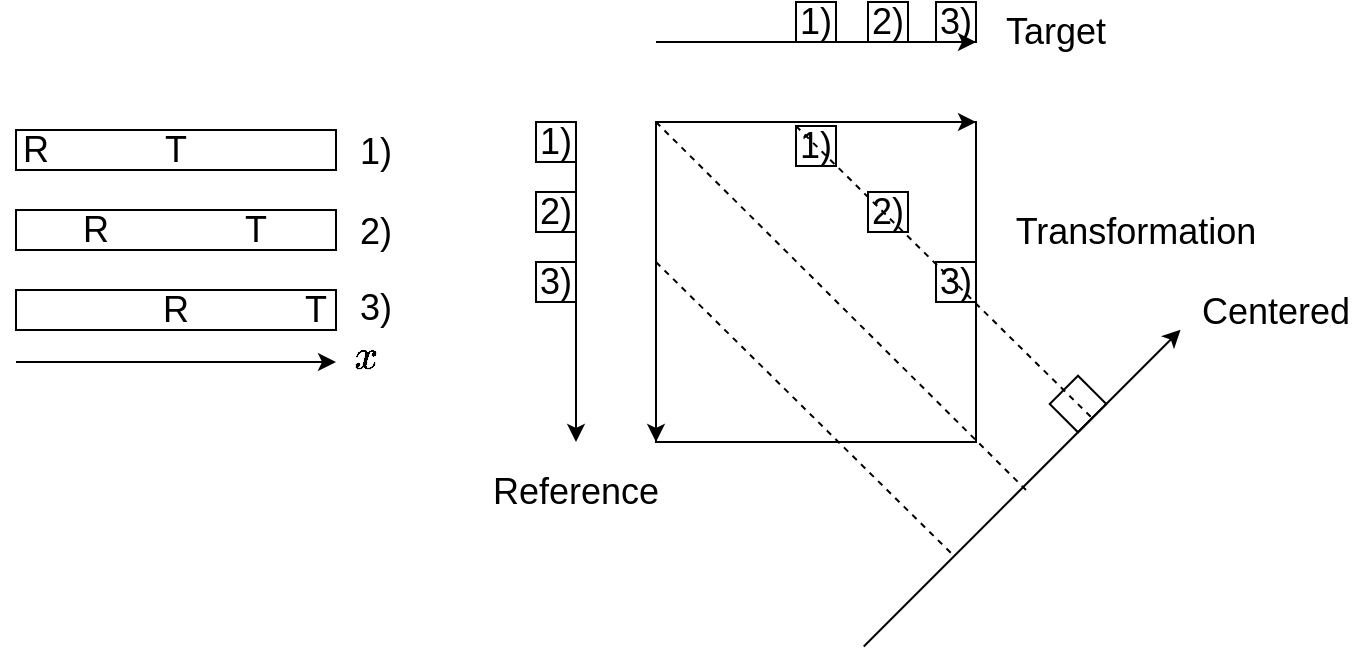 <mxfile version="16.0.0" type="device"><diagram id="GGzFhUWGzzKELzRQV7Ub" name="Page-1"><mxGraphModel dx="1497" dy="804" grid="1" gridSize="10" guides="1" tooltips="1" connect="1" arrows="1" fold="1" page="1" pageScale="1" pageWidth="850" pageHeight="1100" math="1" shadow="0"><root><mxCell id="0"/><mxCell id="1" parent="0"/><mxCell id="Y_-iyuMS4SkIcm44mV3H-34" value="" style="rounded=0;whiteSpace=wrap;html=1;" vertex="1" parent="1"><mxGeometry x="40" y="164" width="160" height="20" as="geometry"/></mxCell><mxCell id="Y_-iyuMS4SkIcm44mV3H-35" value="&lt;font style=&quot;font-size: 18px&quot;&gt;T&lt;/font&gt;" style="text;html=1;strokeColor=none;fillColor=none;align=center;verticalAlign=middle;whiteSpace=wrap;rounded=0;" vertex="1" parent="1"><mxGeometry x="180" y="164" width="20" height="20" as="geometry"/></mxCell><mxCell id="Y_-iyuMS4SkIcm44mV3H-36" value="&lt;font style=&quot;font-size: 18px&quot;&gt;R&lt;/font&gt;" style="text;html=1;strokeColor=none;fillColor=none;align=center;verticalAlign=middle;whiteSpace=wrap;rounded=0;" vertex="1" parent="1"><mxGeometry x="110" y="164" width="20" height="20" as="geometry"/></mxCell><mxCell id="Y_-iyuMS4SkIcm44mV3H-37" value="" style="rounded=0;whiteSpace=wrap;html=1;" vertex="1" parent="1"><mxGeometry x="40" y="84" width="160" height="20" as="geometry"/></mxCell><mxCell id="Y_-iyuMS4SkIcm44mV3H-38" value="&lt;font style=&quot;font-size: 18px&quot;&gt;T&lt;/font&gt;" style="text;html=1;strokeColor=none;fillColor=none;align=center;verticalAlign=middle;whiteSpace=wrap;rounded=0;" vertex="1" parent="1"><mxGeometry x="110" y="84" width="20" height="20" as="geometry"/></mxCell><mxCell id="Y_-iyuMS4SkIcm44mV3H-39" value="&lt;font style=&quot;font-size: 18px&quot;&gt;R&lt;/font&gt;" style="text;html=1;strokeColor=none;fillColor=none;align=center;verticalAlign=middle;whiteSpace=wrap;rounded=0;" vertex="1" parent="1"><mxGeometry x="40" y="84" width="20" height="20" as="geometry"/></mxCell><mxCell id="Y_-iyuMS4SkIcm44mV3H-40" value="" style="whiteSpace=wrap;html=1;aspect=fixed;fontSize=18;" vertex="1" parent="1"><mxGeometry x="360" y="80" width="160" height="160" as="geometry"/></mxCell><mxCell id="Y_-iyuMS4SkIcm44mV3H-44" value="" style="endArrow=classic;html=1;rounded=0;fontSize=18;exitX=0;exitY=1;exitDx=0;exitDy=0;" edge="1" parent="1"><mxGeometry width="50" height="50" relative="1" as="geometry"><mxPoint x="360.0" y="40" as="sourcePoint"/><mxPoint x="520" y="40" as="targetPoint"/></mxGeometry></mxCell><mxCell id="Y_-iyuMS4SkIcm44mV3H-45" value="" style="endArrow=classic;html=1;rounded=0;fontSize=18;" edge="1" parent="1"><mxGeometry width="50" height="50" relative="1" as="geometry"><mxPoint x="320" y="80" as="sourcePoint"/><mxPoint x="320" y="240" as="targetPoint"/></mxGeometry></mxCell><mxCell id="Y_-iyuMS4SkIcm44mV3H-46" value="" style="endArrow=classic;html=1;rounded=0;fontSize=18;exitX=0;exitY=1;exitDx=0;exitDy=0;entryX=1;entryY=1;entryDx=0;entryDy=0;" edge="1" parent="1"><mxGeometry width="50" height="50" relative="1" as="geometry"><mxPoint x="463.875" y="342.267" as="sourcePoint"/><mxPoint x="622.267" y="183.875" as="targetPoint"/></mxGeometry></mxCell><mxCell id="Y_-iyuMS4SkIcm44mV3H-47" value="Target" style="text;html=1;strokeColor=none;fillColor=none;align=center;verticalAlign=middle;whiteSpace=wrap;rounded=0;fontSize=18;" vertex="1" parent="1"><mxGeometry x="530" y="20" width="60" height="30" as="geometry"/></mxCell><mxCell id="Y_-iyuMS4SkIcm44mV3H-48" value="Reference" style="text;html=1;strokeColor=none;fillColor=none;align=center;verticalAlign=middle;whiteSpace=wrap;rounded=0;fontSize=18;" vertex="1" parent="1"><mxGeometry x="290" y="250" width="60" height="30" as="geometry"/></mxCell><mxCell id="Y_-iyuMS4SkIcm44mV3H-49" value="Centered" style="text;html=1;strokeColor=none;fillColor=none;align=center;verticalAlign=middle;whiteSpace=wrap;rounded=0;fontSize=18;" vertex="1" parent="1"><mxGeometry x="640" y="160" width="60" height="30" as="geometry"/></mxCell><mxCell id="Y_-iyuMS4SkIcm44mV3H-50" value="1)" style="rounded=0;whiteSpace=wrap;html=1;fontSize=18;fillColor=none;" vertex="1" parent="1"><mxGeometry x="430" y="20" width="20" height="20" as="geometry"/></mxCell><mxCell id="Y_-iyuMS4SkIcm44mV3H-51" value="" style="rounded=0;whiteSpace=wrap;html=1;" vertex="1" parent="1"><mxGeometry x="40" y="124" width="160" height="20" as="geometry"/></mxCell><mxCell id="Y_-iyuMS4SkIcm44mV3H-52" value="&lt;font style=&quot;font-size: 18px&quot;&gt;T&lt;/font&gt;" style="text;html=1;strokeColor=none;fillColor=none;align=center;verticalAlign=middle;whiteSpace=wrap;rounded=0;" vertex="1" parent="1"><mxGeometry x="150" y="124" width="20" height="20" as="geometry"/></mxCell><mxCell id="Y_-iyuMS4SkIcm44mV3H-53" value="&lt;font style=&quot;font-size: 18px&quot;&gt;R&lt;/font&gt;" style="text;html=1;strokeColor=none;fillColor=none;align=center;verticalAlign=middle;whiteSpace=wrap;rounded=0;" vertex="1" parent="1"><mxGeometry x="70" y="124" width="20" height="20" as="geometry"/></mxCell><mxCell id="Y_-iyuMS4SkIcm44mV3H-54" value="1)" style="text;html=1;strokeColor=none;fillColor=none;align=center;verticalAlign=middle;whiteSpace=wrap;rounded=0;fontSize=18;" vertex="1" parent="1"><mxGeometry x="210" y="82" width="20" height="25" as="geometry"/></mxCell><mxCell id="Y_-iyuMS4SkIcm44mV3H-55" value="2)" style="text;html=1;strokeColor=none;fillColor=none;align=center;verticalAlign=middle;whiteSpace=wrap;rounded=0;fontSize=18;" vertex="1" parent="1"><mxGeometry x="210" y="122" width="20" height="25" as="geometry"/></mxCell><mxCell id="Y_-iyuMS4SkIcm44mV3H-56" value="3)" style="text;html=1;strokeColor=none;fillColor=none;align=center;verticalAlign=middle;whiteSpace=wrap;rounded=0;fontSize=18;" vertex="1" parent="1"><mxGeometry x="210" y="160" width="20" height="25" as="geometry"/></mxCell><mxCell id="Y_-iyuMS4SkIcm44mV3H-57" value="" style="endArrow=classic;html=1;rounded=0;fontSize=18;" edge="1" parent="1"><mxGeometry width="50" height="50" relative="1" as="geometry"><mxPoint x="40" y="200" as="sourcePoint"/><mxPoint x="200" y="200" as="targetPoint"/></mxGeometry></mxCell><mxCell id="Y_-iyuMS4SkIcm44mV3H-58" value="$$x$$" style="text;html=1;strokeColor=none;fillColor=none;align=center;verticalAlign=middle;whiteSpace=wrap;rounded=0;fontSize=18;" vertex="1" parent="1"><mxGeometry x="200" y="185" width="30" height="25" as="geometry"/></mxCell><mxCell id="Y_-iyuMS4SkIcm44mV3H-59" value="2)" style="rounded=0;whiteSpace=wrap;html=1;fontSize=18;fillColor=none;" vertex="1" parent="1"><mxGeometry x="466" y="20" width="20" height="20" as="geometry"/></mxCell><mxCell id="Y_-iyuMS4SkIcm44mV3H-60" value="3)" style="rounded=0;whiteSpace=wrap;html=1;fontSize=18;fillColor=none;" vertex="1" parent="1"><mxGeometry x="500" y="20" width="20" height="20" as="geometry"/></mxCell><mxCell id="Y_-iyuMS4SkIcm44mV3H-61" value="1)" style="rounded=0;whiteSpace=wrap;html=1;fontSize=18;fillColor=none;" vertex="1" parent="1"><mxGeometry x="300" y="80" width="20" height="20" as="geometry"/></mxCell><mxCell id="Y_-iyuMS4SkIcm44mV3H-62" value="3)" style="rounded=0;whiteSpace=wrap;html=1;fontSize=18;fillColor=none;" vertex="1" parent="1"><mxGeometry x="300" y="150" width="20" height="20" as="geometry"/></mxCell><mxCell id="Y_-iyuMS4SkIcm44mV3H-63" value="2)" style="rounded=0;whiteSpace=wrap;html=1;fontSize=18;fillColor=none;" vertex="1" parent="1"><mxGeometry x="300" y="115" width="20" height="20" as="geometry"/></mxCell><mxCell id="Y_-iyuMS4SkIcm44mV3H-65" value="1)" style="rounded=0;whiteSpace=wrap;html=1;fontSize=18;fillColor=none;" vertex="1" parent="1"><mxGeometry x="430" y="82" width="20" height="20" as="geometry"/></mxCell><mxCell id="Y_-iyuMS4SkIcm44mV3H-66" value="2)" style="rounded=0;whiteSpace=wrap;html=1;fontSize=18;fillColor=none;" vertex="1" parent="1"><mxGeometry x="466" y="115" width="20" height="20" as="geometry"/></mxCell><mxCell id="Y_-iyuMS4SkIcm44mV3H-67" value="3)" style="rounded=0;whiteSpace=wrap;html=1;fontSize=18;fillColor=none;" vertex="1" parent="1"><mxGeometry x="500" y="150" width="20" height="20" as="geometry"/></mxCell><mxCell id="Y_-iyuMS4SkIcm44mV3H-68" value="" style="rounded=0;whiteSpace=wrap;html=1;fontSize=18;fillColor=none;rotation=-45;" vertex="1" parent="1"><mxGeometry x="561" y="211" width="20" height="20" as="geometry"/></mxCell><mxCell id="Y_-iyuMS4SkIcm44mV3H-69" value="" style="endArrow=classic;html=1;rounded=0;fontSize=18;exitX=0;exitY=0;exitDx=0;exitDy=0;entryX=1;entryY=0;entryDx=0;entryDy=0;" edge="1" parent="1" source="Y_-iyuMS4SkIcm44mV3H-40" target="Y_-iyuMS4SkIcm44mV3H-40"><mxGeometry width="50" height="50" relative="1" as="geometry"><mxPoint x="280" y="430" as="sourcePoint"/><mxPoint x="330" y="380" as="targetPoint"/></mxGeometry></mxCell><mxCell id="Y_-iyuMS4SkIcm44mV3H-70" value="" style="endArrow=classic;html=1;rounded=0;fontSize=18;entryX=0;entryY=1;entryDx=0;entryDy=0;" edge="1" parent="1" target="Y_-iyuMS4SkIcm44mV3H-40"><mxGeometry width="50" height="50" relative="1" as="geometry"><mxPoint x="360" y="80" as="sourcePoint"/><mxPoint x="380" y="350" as="targetPoint"/></mxGeometry></mxCell><mxCell id="Y_-iyuMS4SkIcm44mV3H-71" value="Transformation" style="text;html=1;strokeColor=none;fillColor=none;align=center;verticalAlign=middle;whiteSpace=wrap;rounded=0;fontSize=18;" vertex="1" parent="1"><mxGeometry x="570" y="120" width="60" height="30" as="geometry"/></mxCell><mxCell id="Y_-iyuMS4SkIcm44mV3H-73" value="" style="endArrow=none;dashed=1;html=1;rounded=0;fontSize=18;exitX=0;exitY=0;exitDx=0;exitDy=0;entryX=0.5;entryY=1;entryDx=0;entryDy=0;" edge="1" parent="1" source="Y_-iyuMS4SkIcm44mV3H-65" target="Y_-iyuMS4SkIcm44mV3H-68"><mxGeometry width="50" height="50" relative="1" as="geometry"><mxPoint x="480" y="250" as="sourcePoint"/><mxPoint x="530" y="200" as="targetPoint"/></mxGeometry></mxCell><mxCell id="Y_-iyuMS4SkIcm44mV3H-74" value="" style="endArrow=none;dashed=1;html=1;rounded=0;fontSize=18;exitX=0;exitY=0;exitDx=0;exitDy=0;" edge="1" parent="1"><mxGeometry width="50" height="50" relative="1" as="geometry"><mxPoint x="360" y="80" as="sourcePoint"/><mxPoint x="545" y="264" as="targetPoint"/></mxGeometry></mxCell><mxCell id="Y_-iyuMS4SkIcm44mV3H-75" value="" style="endArrow=none;dashed=1;html=1;rounded=0;fontSize=18;exitX=0;exitY=0;exitDx=0;exitDy=0;entryX=0.5;entryY=1;entryDx=0;entryDy=0;" edge="1" parent="1"><mxGeometry width="50" height="50" relative="1" as="geometry"><mxPoint x="360" y="150" as="sourcePoint"/><mxPoint x="508.071" y="296.071" as="targetPoint"/></mxGeometry></mxCell></root></mxGraphModel></diagram></mxfile>